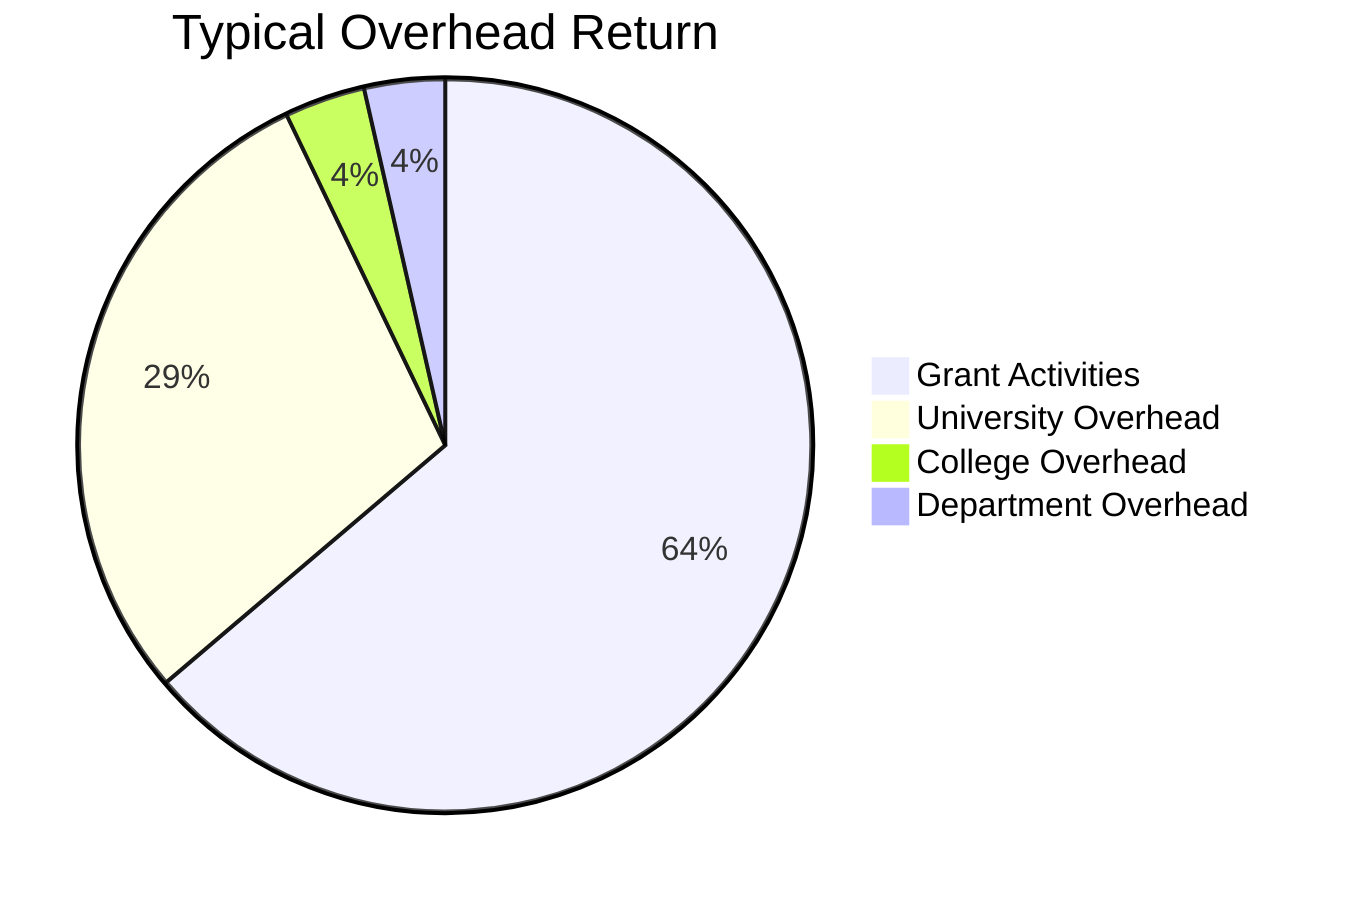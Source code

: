 pie title Typical Overhead Return
    "Grant Activities" : 1000000
    "University Overhead" : 456000
    "College Overhead" : 55860
    "Department Overhead": 55860